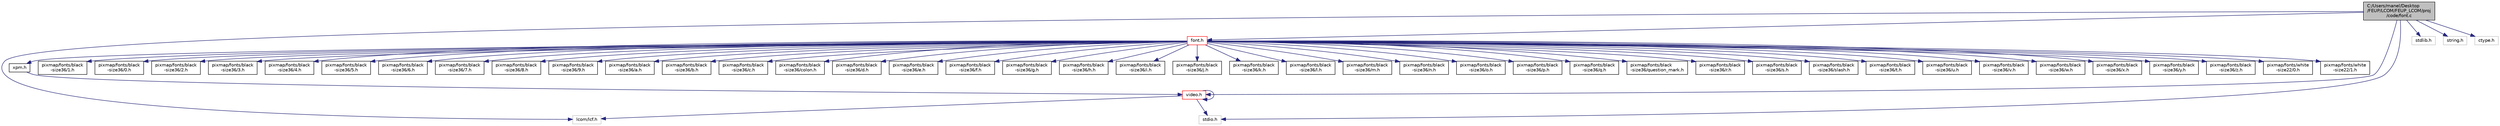 digraph "C:/Users/manel/Desktop/FEUP/LCOM/FEUP_LCOM/proj/code/font.c"
{
 // INTERACTIVE_SVG=YES
 // LATEX_PDF_SIZE
  bgcolor="transparent";
  edge [fontname="Helvetica",fontsize="10",labelfontname="Helvetica",labelfontsize="10"];
  node [fontname="Helvetica",fontsize="10",shape=record];
  Node0 [label="C:/Users/manel/Desktop\l/FEUP/LCOM/FEUP_LCOM/proj\l/code/font.c",height=0.2,width=0.4,color="black", fillcolor="grey75", style="filled", fontcolor="black",tooltip=" "];
  Node0 -> Node1 [color="midnightblue",fontsize="10",style="solid"];
  Node1 [label="lcom/lcf.h",height=0.2,width=0.4,color="grey75",tooltip=" "];
  Node0 -> Node2 [color="midnightblue",fontsize="10",style="solid"];
  Node2 [label="font.h",height=0.2,width=0.4,color="red",URL="$font_8h.html",tooltip=" "];
  Node2 -> Node3 [color="midnightblue",fontsize="10",style="solid"];
  Node3 [label="xpm.h",height=0.2,width=0.4,color="black",URL="$xpm_8h.html",tooltip=" "];
  Node3 -> Node4 [color="midnightblue",fontsize="10",style="solid"];
  Node4 [label="video.h",height=0.2,width=0.4,color="red",URL="$video_8h.html",tooltip=" "];
  Node4 -> Node1 [color="midnightblue",fontsize="10",style="solid"];
  Node4 -> Node4 [color="midnightblue",fontsize="10",style="solid"];
  Node4 -> Node8 [color="midnightblue",fontsize="10",style="solid"];
  Node8 [label="stdio.h",height=0.2,width=0.4,color="grey75",tooltip=" "];
  Node2 -> Node9 [color="midnightblue",fontsize="10",style="solid"];
  Node9 [label="pixmap/fonts/black\l-size36/1.h",height=0.2,width=0.4,color="black",URL="$black-size36_21_8h.html",tooltip=" "];
  Node2 -> Node10 [color="midnightblue",fontsize="10",style="solid"];
  Node10 [label="pixmap/fonts/black\l-size36/0.h",height=0.2,width=0.4,color="black",URL="$black-size36_20_8h.html",tooltip=" "];
  Node2 -> Node11 [color="midnightblue",fontsize="10",style="solid"];
  Node11 [label="pixmap/fonts/black\l-size36/2.h",height=0.2,width=0.4,color="black",URL="$black-size36_22_8h.html",tooltip=" "];
  Node2 -> Node12 [color="midnightblue",fontsize="10",style="solid"];
  Node12 [label="pixmap/fonts/black\l-size36/3.h",height=0.2,width=0.4,color="black",URL="$black-size36_23_8h.html",tooltip=" "];
  Node2 -> Node13 [color="midnightblue",fontsize="10",style="solid"];
  Node13 [label="pixmap/fonts/black\l-size36/4.h",height=0.2,width=0.4,color="black",URL="$black-size36_24_8h.html",tooltip=" "];
  Node2 -> Node14 [color="midnightblue",fontsize="10",style="solid"];
  Node14 [label="pixmap/fonts/black\l-size36/5.h",height=0.2,width=0.4,color="black",URL="$black-size36_25_8h.html",tooltip=" "];
  Node2 -> Node15 [color="midnightblue",fontsize="10",style="solid"];
  Node15 [label="pixmap/fonts/black\l-size36/6.h",height=0.2,width=0.4,color="black",URL="$black-size36_26_8h.html",tooltip=" "];
  Node2 -> Node16 [color="midnightblue",fontsize="10",style="solid"];
  Node16 [label="pixmap/fonts/black\l-size36/7.h",height=0.2,width=0.4,color="black",URL="$black-size36_27_8h.html",tooltip=" "];
  Node2 -> Node17 [color="midnightblue",fontsize="10",style="solid"];
  Node17 [label="pixmap/fonts/black\l-size36/8.h",height=0.2,width=0.4,color="black",URL="$black-size36_28_8h.html",tooltip=" "];
  Node2 -> Node18 [color="midnightblue",fontsize="10",style="solid"];
  Node18 [label="pixmap/fonts/black\l-size36/9.h",height=0.2,width=0.4,color="black",URL="$black-size36_29_8h.html",tooltip=" "];
  Node2 -> Node19 [color="midnightblue",fontsize="10",style="solid"];
  Node19 [label="pixmap/fonts/black\l-size36/a.h",height=0.2,width=0.4,color="black",URL="$black-size36_2a_8h.html",tooltip=" "];
  Node2 -> Node20 [color="midnightblue",fontsize="10",style="solid"];
  Node20 [label="pixmap/fonts/black\l-size36/b.h",height=0.2,width=0.4,color="black",URL="$fonts_2black-size36_2b_8h.html",tooltip=" "];
  Node2 -> Node21 [color="midnightblue",fontsize="10",style="solid"];
  Node21 [label="pixmap/fonts/black\l-size36/c.h",height=0.2,width=0.4,color="black",URL="$black-size36_2c_8h.html",tooltip=" "];
  Node2 -> Node22 [color="midnightblue",fontsize="10",style="solid"];
  Node22 [label="pixmap/fonts/black\l-size36/colon.h",height=0.2,width=0.4,color="black",URL="$black-size36_2colon_8h.html",tooltip=" "];
  Node2 -> Node23 [color="midnightblue",fontsize="10",style="solid"];
  Node23 [label="pixmap/fonts/black\l-size36/d.h",height=0.2,width=0.4,color="black",URL="$black-size36_2d_8h.html",tooltip=" "];
  Node2 -> Node24 [color="midnightblue",fontsize="10",style="solid"];
  Node24 [label="pixmap/fonts/black\l-size36/e.h",height=0.2,width=0.4,color="black",URL="$black-size36_2e_8h.html",tooltip=" "];
  Node2 -> Node25 [color="midnightblue",fontsize="10",style="solid"];
  Node25 [label="pixmap/fonts/black\l-size36/f.h",height=0.2,width=0.4,color="black",URL="$black-size36_2f_8h.html",tooltip=" "];
  Node2 -> Node26 [color="midnightblue",fontsize="10",style="solid"];
  Node26 [label="pixmap/fonts/black\l-size36/g.h",height=0.2,width=0.4,color="black",URL="$black-size36_2g_8h.html",tooltip=" "];
  Node2 -> Node27 [color="midnightblue",fontsize="10",style="solid"];
  Node27 [label="pixmap/fonts/black\l-size36/h.h",height=0.2,width=0.4,color="black",URL="$black-size36_2h_8h.html",tooltip=" "];
  Node2 -> Node28 [color="midnightblue",fontsize="10",style="solid"];
  Node28 [label="pixmap/fonts/black\l-size36/i.h",height=0.2,width=0.4,color="black",URL="$black-size36_2i_8h.html",tooltip=" "];
  Node2 -> Node29 [color="midnightblue",fontsize="10",style="solid"];
  Node29 [label="pixmap/fonts/black\l-size36/j.h",height=0.2,width=0.4,color="black",URL="$black-size36_2j_8h.html",tooltip=" "];
  Node2 -> Node30 [color="midnightblue",fontsize="10",style="solid"];
  Node30 [label="pixmap/fonts/black\l-size36/k.h",height=0.2,width=0.4,color="black",URL="$black-size36_2k_8h.html",tooltip=" "];
  Node2 -> Node31 [color="midnightblue",fontsize="10",style="solid"];
  Node31 [label="pixmap/fonts/black\l-size36/l.h",height=0.2,width=0.4,color="black",URL="$black-size36_2l_8h.html",tooltip=" "];
  Node2 -> Node32 [color="midnightblue",fontsize="10",style="solid"];
  Node32 [label="pixmap/fonts/black\l-size36/m.h",height=0.2,width=0.4,color="black",URL="$black-size36_2m_8h.html",tooltip=" "];
  Node2 -> Node33 [color="midnightblue",fontsize="10",style="solid"];
  Node33 [label="pixmap/fonts/black\l-size36/n.h",height=0.2,width=0.4,color="black",URL="$black-size36_2n_8h.html",tooltip=" "];
  Node2 -> Node34 [color="midnightblue",fontsize="10",style="solid"];
  Node34 [label="pixmap/fonts/black\l-size36/o.h",height=0.2,width=0.4,color="black",URL="$black-size36_2o_8h.html",tooltip=" "];
  Node2 -> Node35 [color="midnightblue",fontsize="10",style="solid"];
  Node35 [label="pixmap/fonts/black\l-size36/p.h",height=0.2,width=0.4,color="black",URL="$black-size36_2p_8h.html",tooltip=" "];
  Node2 -> Node36 [color="midnightblue",fontsize="10",style="solid"];
  Node36 [label="pixmap/fonts/black\l-size36/q.h",height=0.2,width=0.4,color="black",URL="$black-size36_2q_8h.html",tooltip=" "];
  Node2 -> Node37 [color="midnightblue",fontsize="10",style="solid"];
  Node37 [label="pixmap/fonts/black\l-size36/question_mark.h",height=0.2,width=0.4,color="black",URL="$black-size36_2question__mark_8h.html",tooltip=" "];
  Node2 -> Node38 [color="midnightblue",fontsize="10",style="solid"];
  Node38 [label="pixmap/fonts/black\l-size36/r.h",height=0.2,width=0.4,color="black",URL="$black-size36_2r_8h.html",tooltip=" "];
  Node2 -> Node39 [color="midnightblue",fontsize="10",style="solid"];
  Node39 [label="pixmap/fonts/black\l-size36/s.h",height=0.2,width=0.4,color="black",URL="$black-size36_2s_8h.html",tooltip=" "];
  Node2 -> Node40 [color="midnightblue",fontsize="10",style="solid"];
  Node40 [label="pixmap/fonts/black\l-size36/slash.h",height=0.2,width=0.4,color="black",URL="$black-size36_2slash_8h.html",tooltip=" "];
  Node2 -> Node41 [color="midnightblue",fontsize="10",style="solid"];
  Node41 [label="pixmap/fonts/black\l-size36/t.h",height=0.2,width=0.4,color="black",URL="$black-size36_2t_8h.html",tooltip=" "];
  Node2 -> Node42 [color="midnightblue",fontsize="10",style="solid"];
  Node42 [label="pixmap/fonts/black\l-size36/u.h",height=0.2,width=0.4,color="black",URL="$black-size36_2u_8h.html",tooltip=" "];
  Node2 -> Node43 [color="midnightblue",fontsize="10",style="solid"];
  Node43 [label="pixmap/fonts/black\l-size36/v.h",height=0.2,width=0.4,color="black",URL="$black-size36_2v_8h.html",tooltip=" "];
  Node2 -> Node44 [color="midnightblue",fontsize="10",style="solid"];
  Node44 [label="pixmap/fonts/black\l-size36/w.h",height=0.2,width=0.4,color="black",URL="$black-size36_2w_8h.html",tooltip=" "];
  Node2 -> Node45 [color="midnightblue",fontsize="10",style="solid"];
  Node45 [label="pixmap/fonts/black\l-size36/x.h",height=0.2,width=0.4,color="black",URL="$black-size36_2x_8h.html",tooltip=" "];
  Node2 -> Node46 [color="midnightblue",fontsize="10",style="solid"];
  Node46 [label="pixmap/fonts/black\l-size36/y.h",height=0.2,width=0.4,color="black",URL="$black-size36_2y_8h.html",tooltip=" "];
  Node2 -> Node47 [color="midnightblue",fontsize="10",style="solid"];
  Node47 [label="pixmap/fonts/black\l-size36/z.h",height=0.2,width=0.4,color="black",URL="$black-size36_2z_8h.html",tooltip=" "];
  Node2 -> Node48 [color="midnightblue",fontsize="10",style="solid"];
  Node48 [label="pixmap/fonts/white\l-size22/0.h",height=0.2,width=0.4,color="black",URL="$white-size22_20_8h.html",tooltip=" "];
  Node2 -> Node49 [color="midnightblue",fontsize="10",style="solid"];
  Node49 [label="pixmap/fonts/white\l-size22/1.h",height=0.2,width=0.4,color="black",URL="$white-size22_21_8h.html",tooltip=" "];
  Node0 -> Node4 [color="midnightblue",fontsize="10",style="solid"];
  Node0 -> Node8 [color="midnightblue",fontsize="10",style="solid"];
  Node0 -> Node88 [color="midnightblue",fontsize="10",style="solid"];
  Node88 [label="stdlib.h",height=0.2,width=0.4,color="grey75",tooltip=" "];
  Node0 -> Node89 [color="midnightblue",fontsize="10",style="solid"];
  Node89 [label="string.h",height=0.2,width=0.4,color="grey75",tooltip=" "];
  Node0 -> Node90 [color="midnightblue",fontsize="10",style="solid"];
  Node90 [label="ctype.h",height=0.2,width=0.4,color="grey75",tooltip=" "];
}
